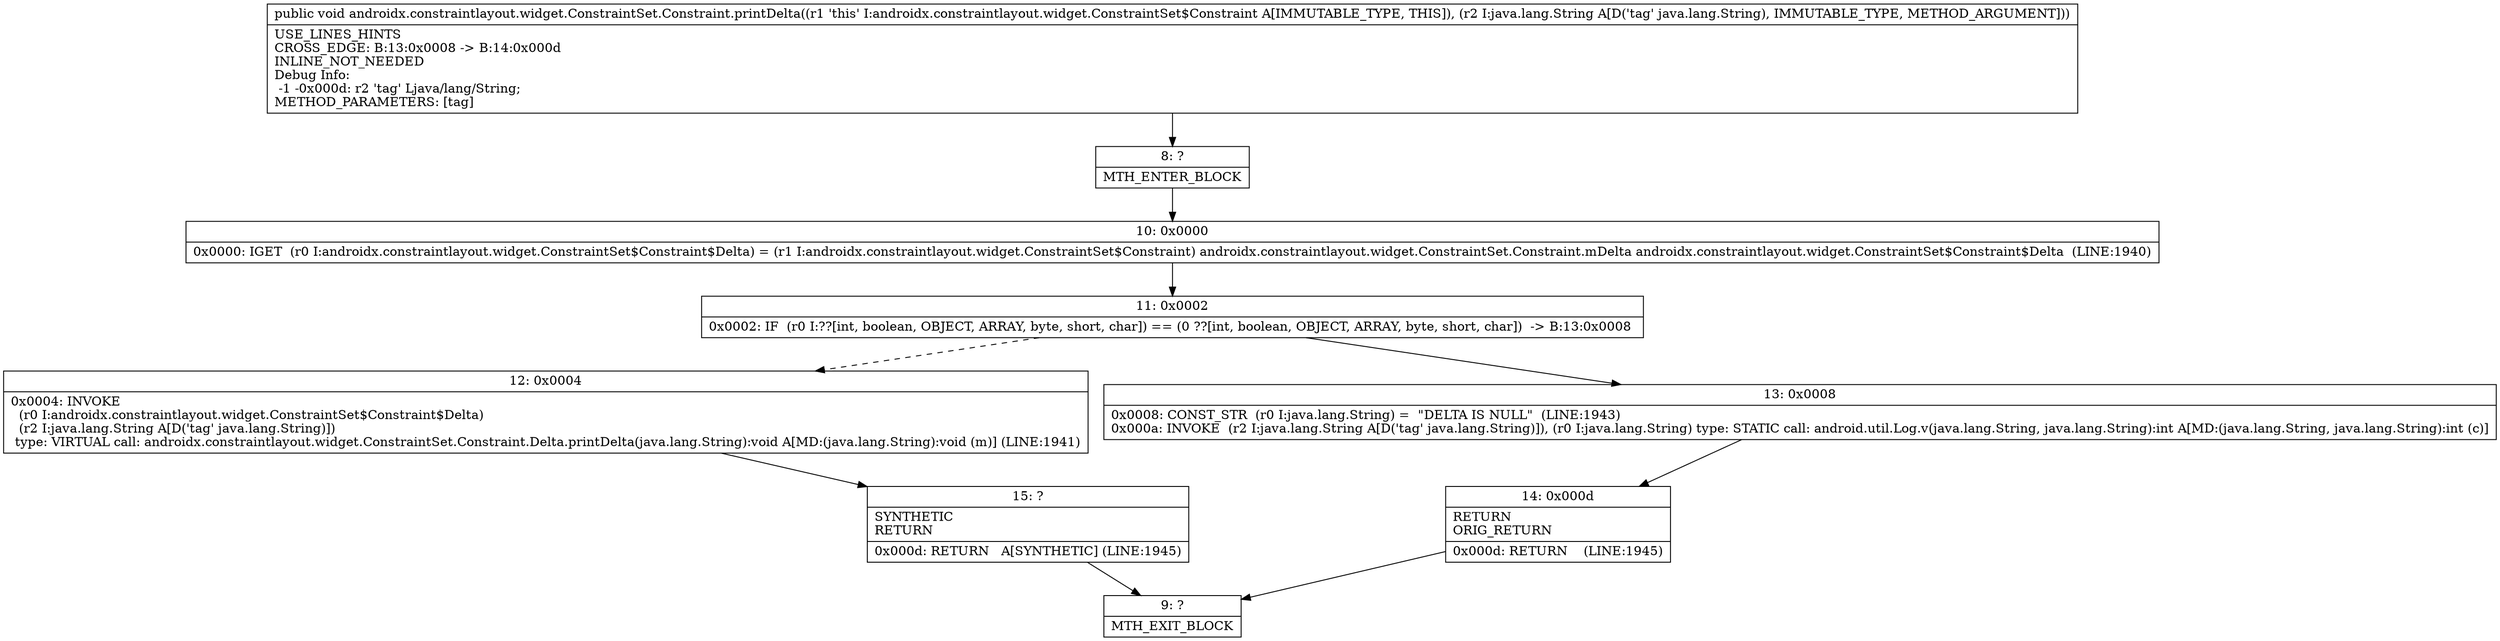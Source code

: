 digraph "CFG forandroidx.constraintlayout.widget.ConstraintSet.Constraint.printDelta(Ljava\/lang\/String;)V" {
Node_8 [shape=record,label="{8\:\ ?|MTH_ENTER_BLOCK\l}"];
Node_10 [shape=record,label="{10\:\ 0x0000|0x0000: IGET  (r0 I:androidx.constraintlayout.widget.ConstraintSet$Constraint$Delta) = (r1 I:androidx.constraintlayout.widget.ConstraintSet$Constraint) androidx.constraintlayout.widget.ConstraintSet.Constraint.mDelta androidx.constraintlayout.widget.ConstraintSet$Constraint$Delta  (LINE:1940)\l}"];
Node_11 [shape=record,label="{11\:\ 0x0002|0x0002: IF  (r0 I:??[int, boolean, OBJECT, ARRAY, byte, short, char]) == (0 ??[int, boolean, OBJECT, ARRAY, byte, short, char])  \-\> B:13:0x0008 \l}"];
Node_12 [shape=record,label="{12\:\ 0x0004|0x0004: INVOKE  \l  (r0 I:androidx.constraintlayout.widget.ConstraintSet$Constraint$Delta)\l  (r2 I:java.lang.String A[D('tag' java.lang.String)])\l type: VIRTUAL call: androidx.constraintlayout.widget.ConstraintSet.Constraint.Delta.printDelta(java.lang.String):void A[MD:(java.lang.String):void (m)] (LINE:1941)\l}"];
Node_15 [shape=record,label="{15\:\ ?|SYNTHETIC\lRETURN\l|0x000d: RETURN   A[SYNTHETIC] (LINE:1945)\l}"];
Node_9 [shape=record,label="{9\:\ ?|MTH_EXIT_BLOCK\l}"];
Node_13 [shape=record,label="{13\:\ 0x0008|0x0008: CONST_STR  (r0 I:java.lang.String) =  \"DELTA IS NULL\"  (LINE:1943)\l0x000a: INVOKE  (r2 I:java.lang.String A[D('tag' java.lang.String)]), (r0 I:java.lang.String) type: STATIC call: android.util.Log.v(java.lang.String, java.lang.String):int A[MD:(java.lang.String, java.lang.String):int (c)]\l}"];
Node_14 [shape=record,label="{14\:\ 0x000d|RETURN\lORIG_RETURN\l|0x000d: RETURN    (LINE:1945)\l}"];
MethodNode[shape=record,label="{public void androidx.constraintlayout.widget.ConstraintSet.Constraint.printDelta((r1 'this' I:androidx.constraintlayout.widget.ConstraintSet$Constraint A[IMMUTABLE_TYPE, THIS]), (r2 I:java.lang.String A[D('tag' java.lang.String), IMMUTABLE_TYPE, METHOD_ARGUMENT]))  | USE_LINES_HINTS\lCROSS_EDGE: B:13:0x0008 \-\> B:14:0x000d\lINLINE_NOT_NEEDED\lDebug Info:\l  \-1 \-0x000d: r2 'tag' Ljava\/lang\/String;\lMETHOD_PARAMETERS: [tag]\l}"];
MethodNode -> Node_8;Node_8 -> Node_10;
Node_10 -> Node_11;
Node_11 -> Node_12[style=dashed];
Node_11 -> Node_13;
Node_12 -> Node_15;
Node_15 -> Node_9;
Node_13 -> Node_14;
Node_14 -> Node_9;
}

